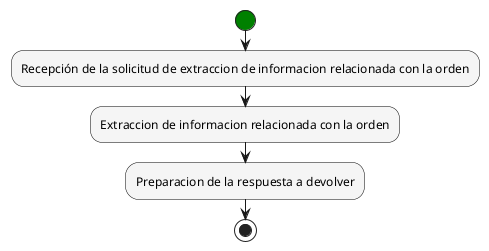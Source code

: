 @startuml Order
skinparam ConditionStyle bold
skinparam activity {
  StartColor green
  BarColor SaddleBrown
  EndColor red
  BackgroundColor WhiteSmoke
  BorderColor Black
  FontName Arial
}

start
:Recepción de la solicitud de extraccion de informacion relacionada con la orden;
:Extraccion de informacion relacionada con la orden;
:Preparacion de la respuesta a devolver;
stop
@enduml